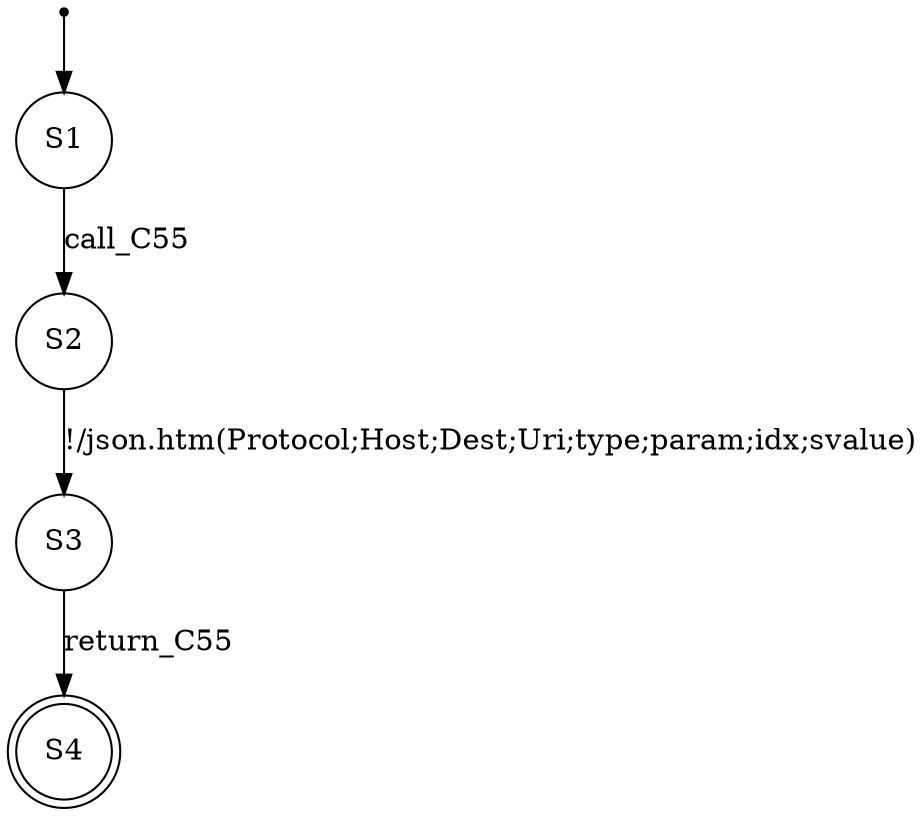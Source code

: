 digraph LTS {
S00[shape=point]
S1[label=S1,shape=circle];
S2[label=S2,shape=circle];
S3[label=S3,shape=circle];
S4[label=S4,shape=doublecircle];
S00 -> S1
S1 -> S2[label ="call_C55"];
S2 -> S3[label ="!/json.htm(Protocol;Host;Dest;Uri;type;param;idx;svalue)"];
S3 -> S4[label ="return_C55"];
}
